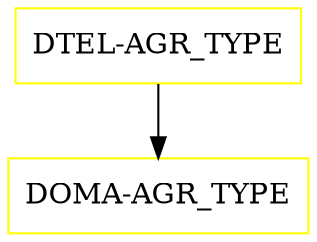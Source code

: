 digraph G {
  "DTEL-AGR_TYPE" [shape=box,color=yellow];
  "DOMA-AGR_TYPE" [shape=box,color=yellow,URL="./DOMA_AGR_TYPE.html"];
  "DTEL-AGR_TYPE" -> "DOMA-AGR_TYPE";
}
